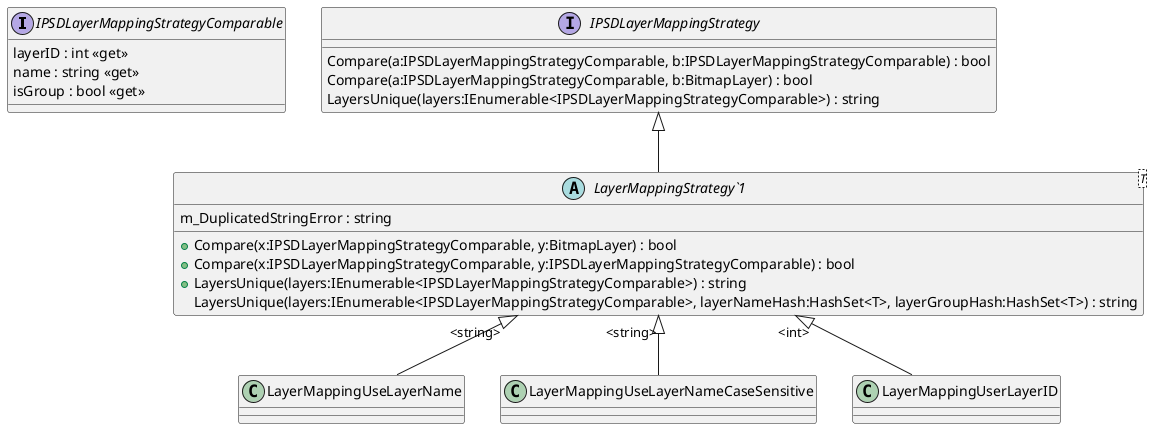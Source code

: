 @startuml
interface IPSDLayerMappingStrategyComparable {
    layerID : int <<get>>
    name : string <<get>>
    isGroup : bool <<get>>
}
interface IPSDLayerMappingStrategy {
    Compare(a:IPSDLayerMappingStrategyComparable, b:IPSDLayerMappingStrategyComparable) : bool
    Compare(a:IPSDLayerMappingStrategyComparable, b:BitmapLayer) : bool
    LayersUnique(layers:IEnumerable<IPSDLayerMappingStrategyComparable>) : string
}
abstract class "LayerMappingStrategy`1"<T> {
    m_DuplicatedStringError : string
    + Compare(x:IPSDLayerMappingStrategyComparable, y:BitmapLayer) : bool
    + Compare(x:IPSDLayerMappingStrategyComparable, y:IPSDLayerMappingStrategyComparable) : bool
    + LayersUnique(layers:IEnumerable<IPSDLayerMappingStrategyComparable>) : string
    LayersUnique(layers:IEnumerable<IPSDLayerMappingStrategyComparable>, layerNameHash:HashSet<T>, layerGroupHash:HashSet<T>) : string
}
class LayerMappingUseLayerName {
}
class LayerMappingUseLayerNameCaseSensitive {
}
class LayerMappingUserLayerID {
}
IPSDLayerMappingStrategy <|-- "LayerMappingStrategy`1"
"LayerMappingStrategy`1" "<string>" <|-- LayerMappingUseLayerName
"LayerMappingStrategy`1" "<string>" <|-- LayerMappingUseLayerNameCaseSensitive
"LayerMappingStrategy`1" "<int>" <|-- LayerMappingUserLayerID
@enduml
